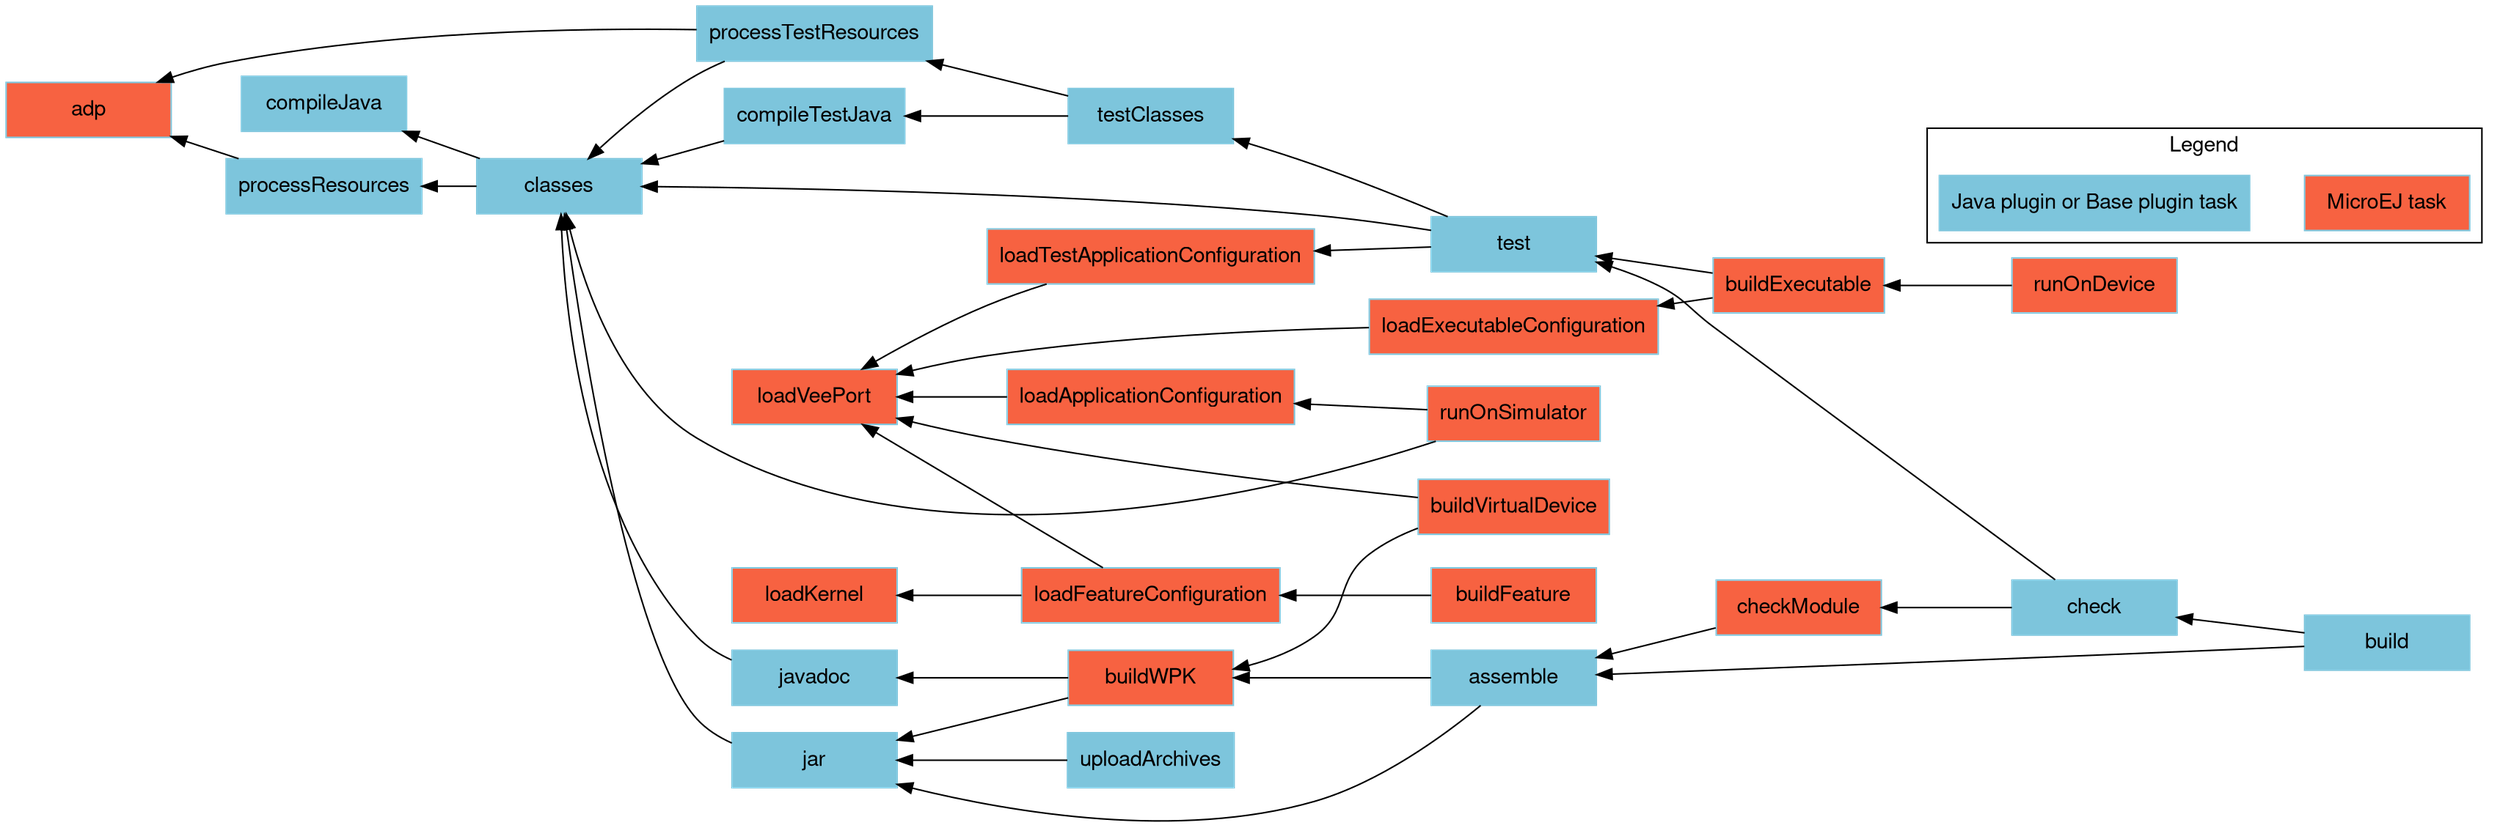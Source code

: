 digraph mygraph {
    rankdir="RL";
    bgcolor="transparent"
    fontname="Helvetica,Arial,sans-serif"
    node [
        shape = box
        width = 1.5
        color = "#7dc5dc"
        style = filled
        fontname="Helvetica,Arial,sans-serif"
    ]
    edge [fontname="Helvetica,Arial,sans-serif"]
    "adp" [fillcolor = "#f76241"]
    "checkModule" [fillcolor = "#f76241"]
    "loadKernel" [fillcolor = "#f76241"]
    "loadVeePort" [fillcolor = "#f76241"]
    "loadApplicationConfiguration" [fillcolor = "#f76241"]
    "loadExecutableConfiguration" [fillcolor = "#f76241"] 
    "loadFeatureConfiguration" [fillcolor = "#f76241"]
    "loadTestApplicationConfiguration" [fillcolor = "#f76241"]
    "runOnSimulator" [fillcolor = "#f76241"]
    "buildWPK" [fillcolor = "#f76241"]
    "buildExecutable" [fillcolor = "#f76241"]
    "buildVirtualDevice" [fillcolor = "#f76241"]
    "buildFeature" [fillcolor = "#f76241"]
    "runOnDevice" [fillcolor = "#f76241"]
    "build" -> "check"
    "check" -> "test"
    "test" -> "classes"
    "test" -> "testClasses"
    "test" -> "loadTestApplicationConfiguration"
    "testClasses" -> "compileTestJava"
    "testClasses" -> "processTestResources"
    "loadTestApplicationConfiguration" -> "loadVeePort"
    "processResources" -> "adp"
    "processTestResources" -> "adp"
    "processTestResources" -> "classes"
    "compileTestJava" -> "classes"
    "javadoc" -> "classes"
    "classes" -> "compileJava"
    "classes" -> "processResources"
    "build" -> "assemble"
    "assemble" -> "jar"
    "assemble" -> "buildWPK"
    "uploadArchives" -> "jar"
    "jar" -> "classes"
    "runOnSimulator" -> "classes"
    "runOnSimulator" -> "loadApplicationConfiguration"
    "loadApplicationConfiguration" -> "loadVeePort"
    "checkModule" -> "assemble"
    "check" -> "checkModule"
    "buildWPK" -> "jar"
    "buildWPK" -> "javadoc"
    "buildExecutable" -> "test"
    "buildExecutable" -> "loadExecutableConfiguration"
    "loadExecutableConfiguration" -> "loadVeePort"
    "buildVirtualDevice" -> "loadVeePort"
    "buildVirtualDevice" -> "buildWPK"
    "buildFeature" -> "loadFeatureConfiguration"
    "loadFeatureConfiguration" -> "loadKernel"
    "loadFeatureConfiguration" -> "loadVeePort"
    "runOnDevice" -> "buildExecutable"

    subgraph cluster_legend {
        label="Legend";
        microej [fillcolor="#f76241" label="MicroEJ task"];
        java [fillcolor="#7dc5dc" label="Java plugin or Base plugin task"];
        microej -> java [style=invis];
        java -> microej [style=invis];
    }
}